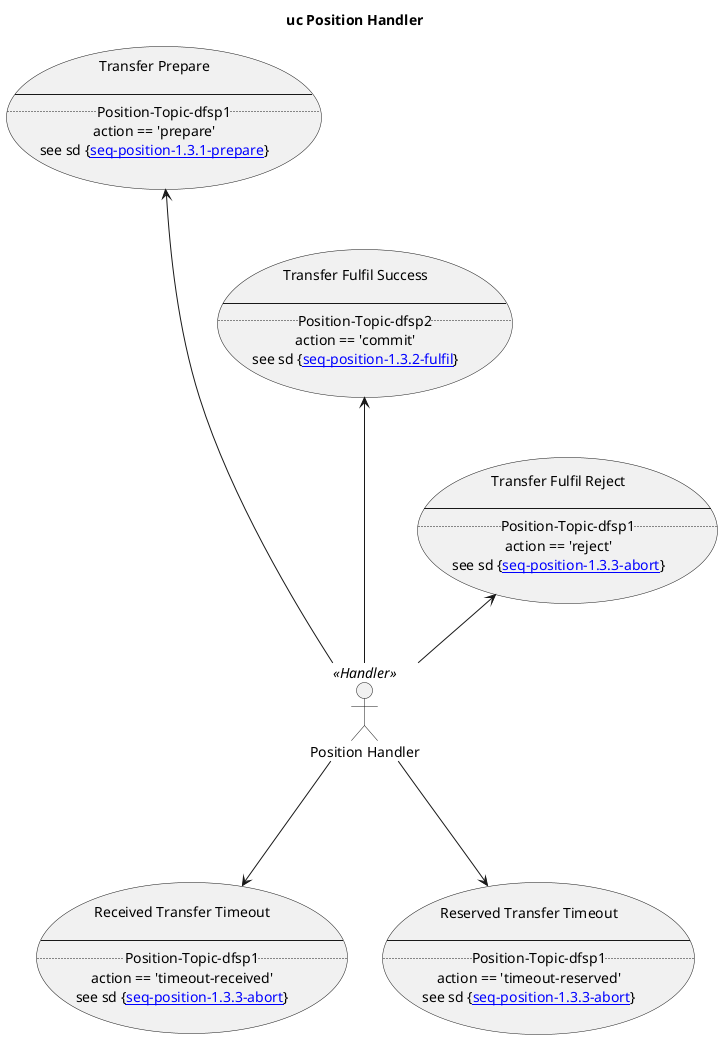 /'*****
 License
 --------------
 Copyright © 2017 Bill & Melinda Gates Foundation
 The Mojaloop files are made available by the Bill & Melinda Gates Foundation under the Apache License, Version 2.0 (the "License") and you may not use these files except in compliance with the License. You may obtain a copy of the License at
 http://www.apache.org/licenses/LICENSE-2.0
 Unless required by applicable law or agreed to in writing, the Mojaloop files are distributed on an "AS IS" BASIS, WITHOUT WARRANTIES OR CONDITIONS OF ANY KIND, either express or implied. See the License for the specific language governing permissions and limitations under the License.
 Contributors
 --------------
 This is the official list of the Mojaloop project contributors for this file.
 Names of the original copyright holders (individuals or organizations)
 should be listed with a '*' in the first column. People who have
 contributed from an organization can be listed under the organization
 that actually holds the copyright for their contributions (see the
 Gates Foundation organization for an example). Those individuals should have
 their names indented and be marked with a '-'. Email address can be added
 optionally within square brackets <email>.
 * Gates Foundation
 - Name Surname <name.surname@gatesfoundation.com>

 * Georgi Georgiev <georgi.georgiev@modusbox.com>
 --------------
 ******'/

@startuml
' declate title
title uc Position Handler

' declare actors
actor :Position Handler: as POS_HANDLER << Handler >>

' declare use cases
usecase PREPARE as "Transfer Prepare

--
..Position-Topic-dfsp1..
action == 'prepare'
see sd {[[https://github.com/mojaloop/docs/blob/master/CentralServices/seq_diagrams/seq-position-1.3.1-prepare.svg seq-position-1.3.1-prepare]]}"
usecase FULFIL as "Transfer Fulfil Success

--
..Position-Topic-dfsp2..
action == 'commit'
see sd {[[https://github.com/mojaloop/docs/blob/master/CentralServices/seq_diagrams/seq-position-1.3.2-fulfil.svg seq-position-1.3.2-fulfil]]}"
usecase REJECT as "Transfer Fulfil Reject

--
..Position-Topic-dfsp1..
action == 'reject'
see sd {[[https://github.com/mojaloop/docs/blob/master/CentralServices/seq_diagrams/seq-position-1.3.3-abort.svg seq-position-1.3.3-abort]]}"
usecase TIMEOUT_RECEIVED as "Received Transfer Timeout

--
..Position-Topic-dfsp1..
action == 'timeout-received'
see sd {[[https://github.com/mojaloop/docs/blob/master/CentralServices/seq_diagrams/seq-position-1.3.3-abort.svg seq-position-1.3.3-abort]]}"
usecase TIMEOUT_RESERVED as "Reserved Transfer Timeout

--
..Position-Topic-dfsp1..
action == 'timeout-reserved'
see sd {[[https://github.com/mojaloop/docs/blob/master/CentralServices/seq_diagrams/seq-position-1.3.3-abort.svg seq-position-1.3.3-abort]]}"

' start use case
(PREPARE) <---- :POS_HANDLER:
(FULFIL) <--- :POS_HANDLER:
(REJECT) <-- :POS_HANDLER:
:POS_HANDLER: ---> (TIMEOUT_RECEIVED)
:POS_HANDLER: ---> (TIMEOUT_RESERVED)

@enduml